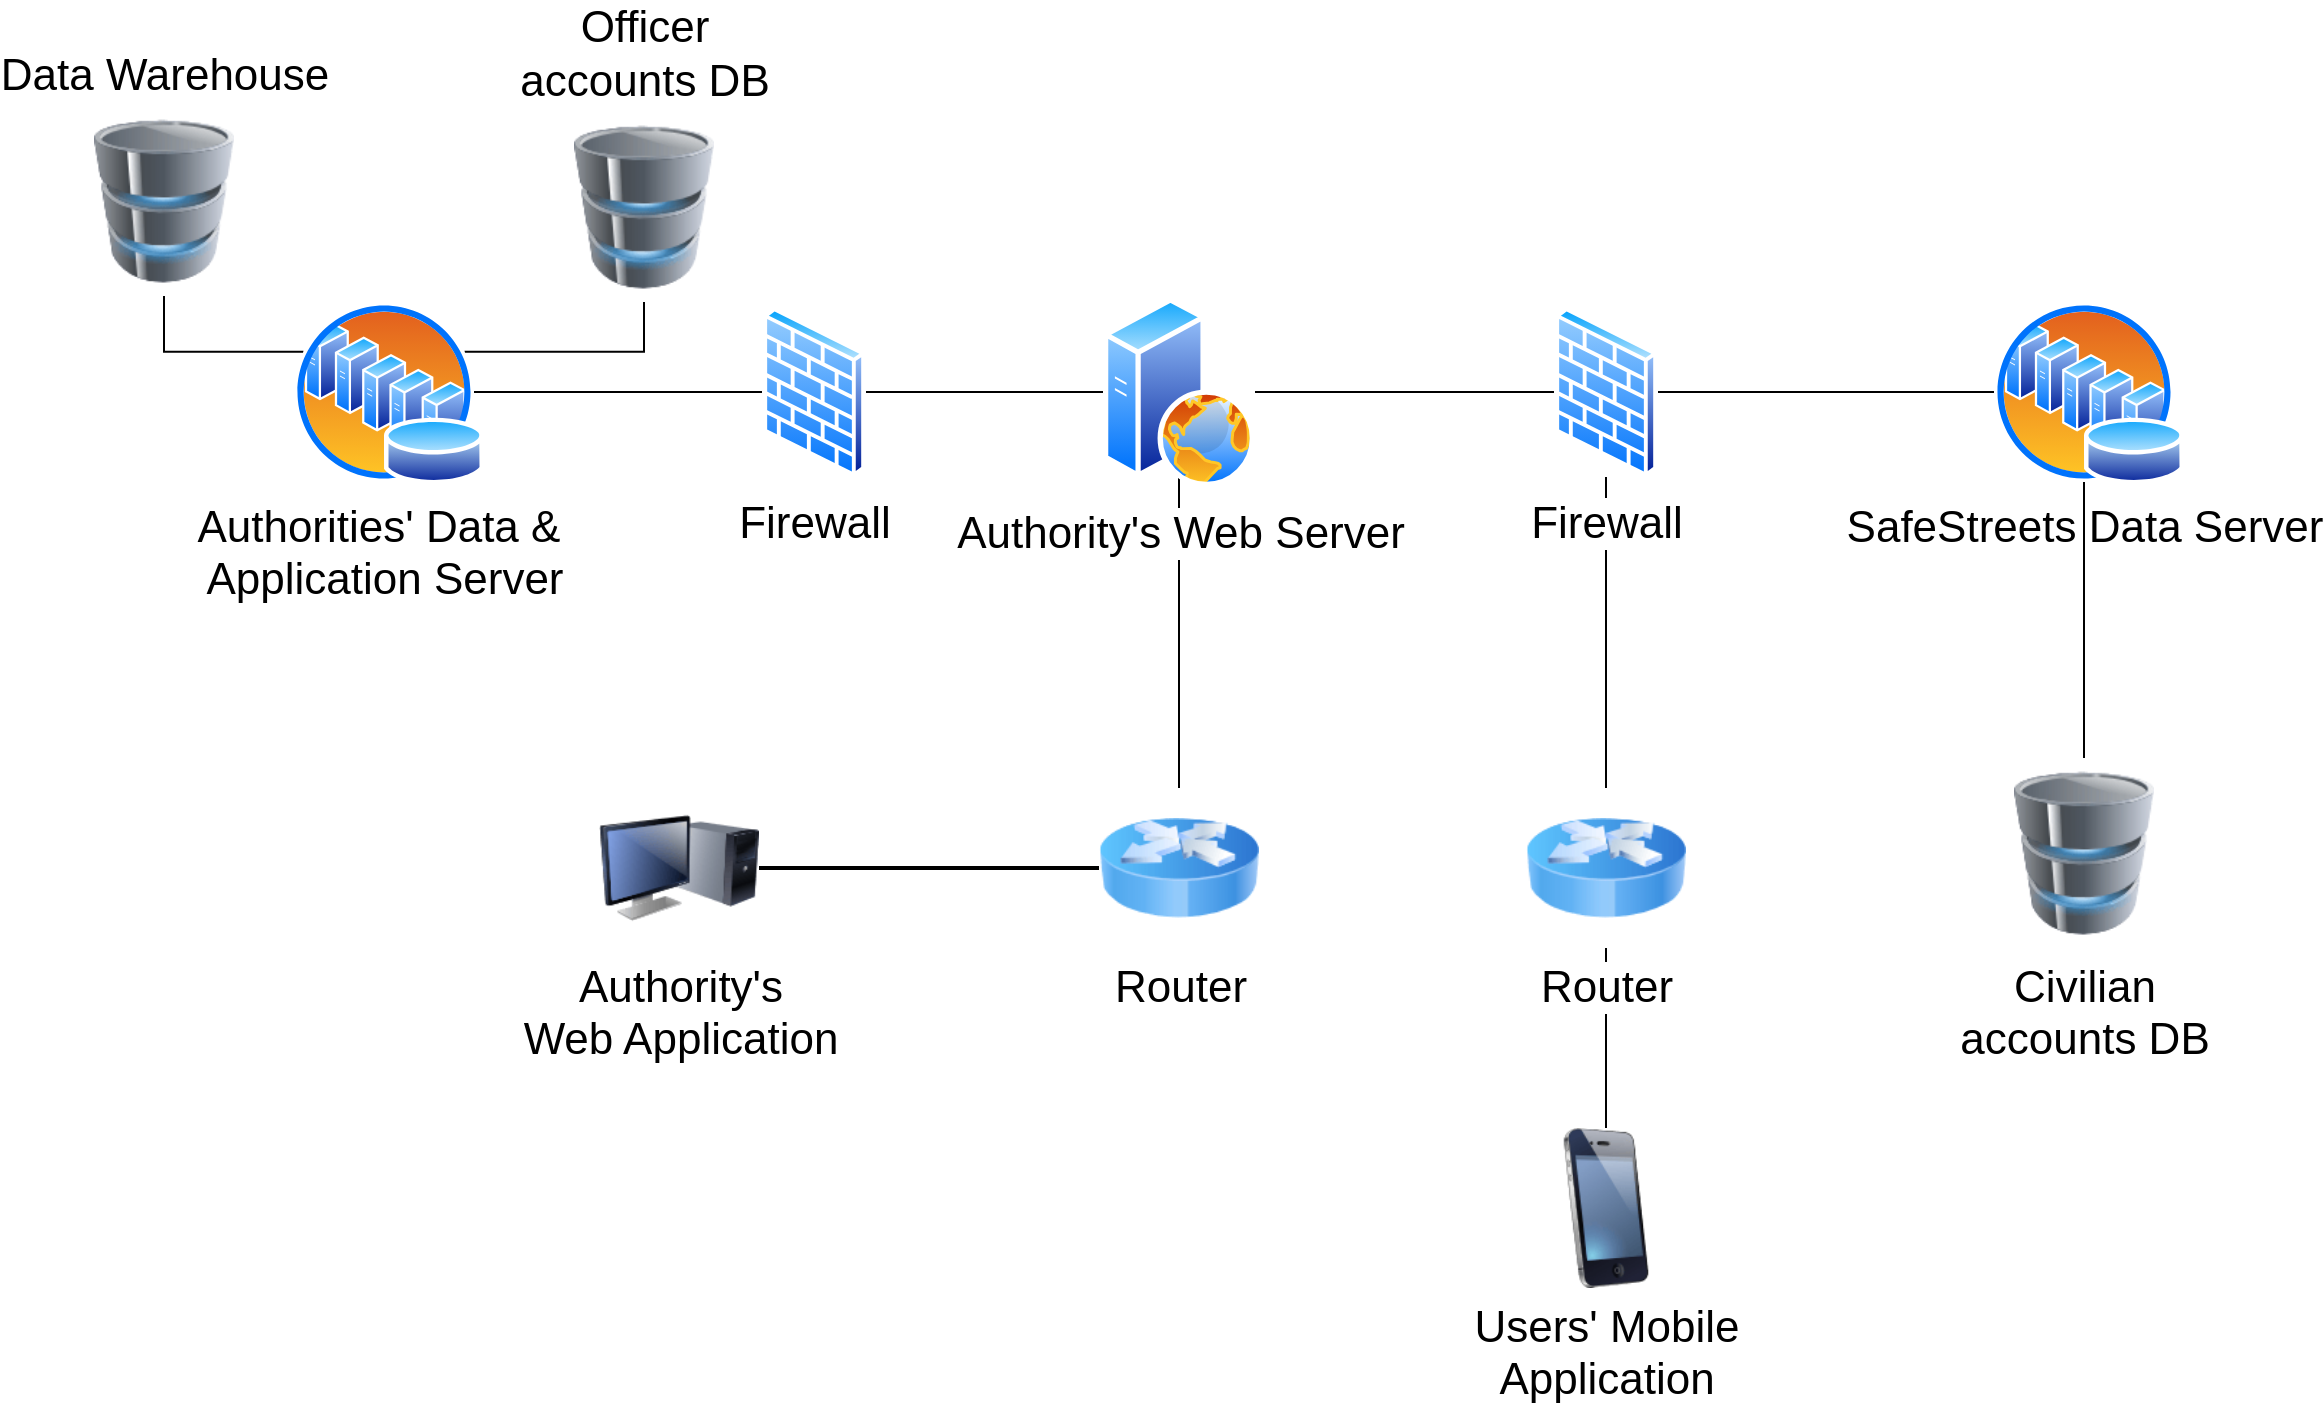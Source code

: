 <mxfile version="12.2.6" type="device" pages="1"><diagram name="Page-1" id="55a83fd1-7818-8e21-69c5-c3457e3827bb"><mxGraphModel dx="2936" dy="890" grid="1" gridSize="10" guides="1" tooltips="1" connect="1" arrows="1" fold="1" page="1" pageScale="1" pageWidth="1400" pageHeight="850" background="#ffffff" math="0" shadow="0"><root><mxCell id="0"/><mxCell id="1" parent="0"/><mxCell id="5ZHejcgC0iewRmG8ZeJL-3" style="edgeStyle=orthogonalEdgeStyle;rounded=0;orthogonalLoop=1;jettySize=auto;html=1;exitX=0.5;exitY=0;exitDx=0;exitDy=0;entryX=0.5;entryY=1;entryDx=0;entryDy=0;endArrow=none;endFill=0;" parent="1" source="69ecfefc5c41e42c-1" edge="1"><mxGeometry relative="1" as="geometry"><mxPoint x="-681.5" y="309.333" as="targetPoint"/></mxGeometry></mxCell><mxCell id="69ecfefc5c41e42c-1" value="Router" style="image;html=1;labelBackgroundColor=#ffffff;image=img/lib/clip_art/networking/Router_Icon_128x128.png;shadow=0;fontFamily=Helvetica;fontSize=22;fontColor=#000000;align=center;strokeColor=#000000;strokeWidth=2;fillColor=#ffffff;" parent="1" vertex="1"><mxGeometry x="-721.5" y="469" width="80" height="80" as="geometry"/></mxCell><mxCell id="69ecfefc5c41e42c-5" value="Authority's&lt;br&gt;Web Application" style="image;html=1;labelBackgroundColor=#ffffff;image=img/lib/clip_art/computers/Monitor_Tower_128x128.png;rounded=1;shadow=0;comic=0;strokeWidth=2;fontSize=22" parent="1" vertex="1"><mxGeometry x="-971.5" y="469" width="80" height="80" as="geometry"/></mxCell><mxCell id="69ecfefc5c41e42c-8" value="Users' Mobile &lt;br&gt;Application" style="image;html=1;labelBackgroundColor=#ffffff;image=img/lib/clip_art/telecommunication/iPhone_128x128.png;rounded=1;shadow=0;comic=0;strokeWidth=2;fontSize=22" parent="1" vertex="1"><mxGeometry x="-508" y="639" width="80" height="80" as="geometry"/></mxCell><mxCell id="69ecfefc5c41e42c-12" value="" style="html=1;fillColor=#CCCCCC;strokeColor=#000000;gradientColor=none;gradientDirection=north;strokeWidth=2;html=1;labelBackgroundColor=none;endArrow=none;fontFamily=Verdana;fontSize=22;fontColor=#000000;fontStyle=1" parent="1" source="69ecfefc5c41e42c-5" target="69ecfefc5c41e42c-1" edge="1"><mxGeometry width="100" height="100" relative="1" as="geometry"><mxPoint x="-711.5" y="470.957" as="sourcePoint"/><mxPoint x="-561.5" y="497.043" as="targetPoint"/></mxGeometry></mxCell><mxCell id="z_b0QLO4pegTGHkCNiJt-20" style="edgeStyle=orthogonalEdgeStyle;rounded=0;orthogonalLoop=1;jettySize=auto;html=1;exitX=0.5;exitY=1;exitDx=0;exitDy=0;entryX=0.5;entryY=0;entryDx=0;entryDy=0;endArrow=none;endFill=0;" edge="1" parent="1" source="5ZHejcgC0iewRmG8ZeJL-6" target="69ecfefc5c41e42c-8"><mxGeometry relative="1" as="geometry"/></mxCell><mxCell id="5ZHejcgC0iewRmG8ZeJL-6" value="Router" style="image;html=1;labelBackgroundColor=#ffffff;image=img/lib/clip_art/networking/Router_Icon_128x128.png;fontSize=22;" parent="1" vertex="1"><mxGeometry x="-508" y="469" width="80" height="80" as="geometry"/></mxCell><mxCell id="z_b0QLO4pegTGHkCNiJt-10" style="edgeStyle=orthogonalEdgeStyle;rounded=0;orthogonalLoop=1;jettySize=auto;html=1;exitX=0;exitY=0.5;exitDx=0;exitDy=0;entryX=1;entryY=0.5;entryDx=0;entryDy=0;endArrow=none;endFill=0;" edge="1" parent="1" source="5ZHejcgC0iewRmG8ZeJL-9" target="z_b0QLO4pegTGHkCNiJt-9"><mxGeometry relative="1" as="geometry"/></mxCell><mxCell id="5ZHejcgC0iewRmG8ZeJL-9" value="Authority's Web Server" style="aspect=fixed;perimeter=ellipsePerimeter;html=1;align=center;shadow=0;dashed=0;spacingTop=3;image;image=img/lib/active_directory/web_server.svg;fontSize=22;" parent="1" vertex="1"><mxGeometry x="-719.5" y="223" width="76" height="96" as="geometry"/></mxCell><mxCell id="5ZHejcgC0iewRmG8ZeJL-17" value="Data Warehouse" style="image;html=1;labelBackgroundColor=none;image=img/lib/clip_art/computers/Database_128x128.png;fontSize=22;labelPosition=center;verticalLabelPosition=top;align=center;verticalAlign=bottom;" parent="1" vertex="1"><mxGeometry x="-1224" y="128" width="70" height="95" as="geometry"/></mxCell><mxCell id="5ZHejcgC0iewRmG8ZeJL-24" value="SafeStreets Data Server" style="aspect=fixed;perimeter=ellipsePerimeter;html=1;align=center;shadow=0;dashed=0;spacingTop=3;image;image=img/lib/active_directory/server_farm.svg;fontSize=22;" parent="1" vertex="1"><mxGeometry x="-274" y="226" width="90" height="90" as="geometry"/></mxCell><mxCell id="5ZHejcgC0iewRmG8ZeJL-31" style="edgeStyle=orthogonalEdgeStyle;rounded=0;orthogonalLoop=1;jettySize=auto;html=1;exitX=0.5;exitY=0;exitDx=0;exitDy=0;entryX=0.5;entryY=1;entryDx=0;entryDy=0;endArrow=none;endFill=0;strokeColor=#000000;fontSize=22;" parent="1" source="5ZHejcgC0iewRmG8ZeJL-30" target="5ZHejcgC0iewRmG8ZeJL-24" edge="1"><mxGeometry relative="1" as="geometry"/></mxCell><mxCell id="5ZHejcgC0iewRmG8ZeJL-30" value="Civilian&lt;br&gt;accounts DB" style="image;html=1;labelBackgroundColor=#ffffff;image=img/lib/clip_art/computers/Database_128x128.png;fontSize=22;" parent="1" vertex="1"><mxGeometry x="-264" y="454" width="70" height="95" as="geometry"/></mxCell><mxCell id="z_b0QLO4pegTGHkCNiJt-24" style="edgeStyle=orthogonalEdgeStyle;rounded=0;orthogonalLoop=1;jettySize=auto;html=1;exitX=0;exitY=0.25;exitDx=0;exitDy=0;entryX=0.5;entryY=1;entryDx=0;entryDy=0;endArrow=none;endFill=0;" edge="1" parent="1" source="z_b0QLO4pegTGHkCNiJt-2" target="5ZHejcgC0iewRmG8ZeJL-17"><mxGeometry relative="1" as="geometry"/></mxCell><mxCell id="z_b0QLO4pegTGHkCNiJt-25" style="edgeStyle=orthogonalEdgeStyle;rounded=0;orthogonalLoop=1;jettySize=auto;html=1;exitX=1;exitY=0.25;exitDx=0;exitDy=0;entryX=0.5;entryY=1;entryDx=0;entryDy=0;endArrow=none;endFill=0;" edge="1" parent="1" source="z_b0QLO4pegTGHkCNiJt-2" target="z_b0QLO4pegTGHkCNiJt-5"><mxGeometry relative="1" as="geometry"/></mxCell><mxCell id="z_b0QLO4pegTGHkCNiJt-2" value="Authorities' Data &amp;amp;&amp;nbsp;&lt;br&gt;Application Server" style="aspect=fixed;perimeter=ellipsePerimeter;html=1;align=center;shadow=0;dashed=0;spacingTop=3;image;image=img/lib/active_directory/server_farm.svg;fontSize=22;labelBackgroundColor=none;" vertex="1" parent="1"><mxGeometry x="-1124" y="226" width="90" height="90" as="geometry"/></mxCell><mxCell id="z_b0QLO4pegTGHkCNiJt-3" value="" style="aspect=fixed;perimeter=ellipsePerimeter;html=1;align=center;shadow=0;dashed=0;spacingTop=3;image;image=img/lib/active_directory/database.svg;fontSize=22;" vertex="1" parent="1"><mxGeometry x="-1079" y="282" width="50" height="37" as="geometry"/></mxCell><mxCell id="z_b0QLO4pegTGHkCNiJt-5" value="Officer&lt;br&gt;accounts DB" style="image;html=1;labelBackgroundColor=none;image=img/lib/clip_art/computers/Database_128x128.png;fontSize=22;labelPosition=center;verticalLabelPosition=top;align=center;verticalAlign=bottom;" vertex="1" parent="1"><mxGeometry x="-984" y="131" width="70" height="95" as="geometry"/></mxCell><mxCell id="z_b0QLO4pegTGHkCNiJt-11" style="edgeStyle=orthogonalEdgeStyle;rounded=0;orthogonalLoop=1;jettySize=auto;html=1;exitX=0;exitY=0.5;exitDx=0;exitDy=0;entryX=1;entryY=0.5;entryDx=0;entryDy=0;endArrow=none;endFill=0;" edge="1" parent="1" source="z_b0QLO4pegTGHkCNiJt-9" target="z_b0QLO4pegTGHkCNiJt-2"><mxGeometry relative="1" as="geometry"/></mxCell><mxCell id="z_b0QLO4pegTGHkCNiJt-9" value="Firewall" style="aspect=fixed;perimeter=ellipsePerimeter;html=1;align=center;shadow=0;dashed=0;spacingTop=3;image;image=img/lib/active_directory/firewall.svg;fontSize=22;" vertex="1" parent="1"><mxGeometry x="-890" y="228.5" width="52" height="85" as="geometry"/></mxCell><mxCell id="z_b0QLO4pegTGHkCNiJt-16" style="edgeStyle=orthogonalEdgeStyle;rounded=0;orthogonalLoop=1;jettySize=auto;html=1;exitX=0;exitY=0.5;exitDx=0;exitDy=0;entryX=1;entryY=0.5;entryDx=0;entryDy=0;endArrow=none;endFill=0;" edge="1" parent="1" source="5ZHejcgC0iewRmG8ZeJL-8" target="5ZHejcgC0iewRmG8ZeJL-9"><mxGeometry relative="1" as="geometry"/></mxCell><mxCell id="z_b0QLO4pegTGHkCNiJt-17" style="edgeStyle=orthogonalEdgeStyle;rounded=0;orthogonalLoop=1;jettySize=auto;html=1;exitX=1;exitY=0.5;exitDx=0;exitDy=0;entryX=0;entryY=0.5;entryDx=0;entryDy=0;endArrow=none;endFill=0;" edge="1" parent="1" source="5ZHejcgC0iewRmG8ZeJL-8" target="5ZHejcgC0iewRmG8ZeJL-24"><mxGeometry relative="1" as="geometry"/></mxCell><mxCell id="z_b0QLO4pegTGHkCNiJt-19" style="edgeStyle=orthogonalEdgeStyle;rounded=0;orthogonalLoop=1;jettySize=auto;html=1;exitX=0.5;exitY=1;exitDx=0;exitDy=0;entryX=0.5;entryY=0;entryDx=0;entryDy=0;endArrow=none;endFill=0;" edge="1" parent="1" source="5ZHejcgC0iewRmG8ZeJL-8" target="5ZHejcgC0iewRmG8ZeJL-6"><mxGeometry relative="1" as="geometry"/></mxCell><mxCell id="5ZHejcgC0iewRmG8ZeJL-8" value="Firewall" style="aspect=fixed;perimeter=ellipsePerimeter;html=1;align=center;shadow=0;dashed=0;spacingTop=3;image;image=img/lib/active_directory/firewall.svg;fontSize=22;" parent="1" vertex="1"><mxGeometry x="-494" y="228.5" width="52" height="85" as="geometry"/></mxCell><mxCell id="z_b0QLO4pegTGHkCNiJt-21" value="" style="aspect=fixed;perimeter=ellipsePerimeter;html=1;align=center;shadow=0;dashed=0;spacingTop=3;image;image=img/lib/active_directory/database.svg;fontSize=22;" vertex="1" parent="1"><mxGeometry x="-229" y="282" width="50" height="37" as="geometry"/></mxCell></root></mxGraphModel></diagram></mxfile>